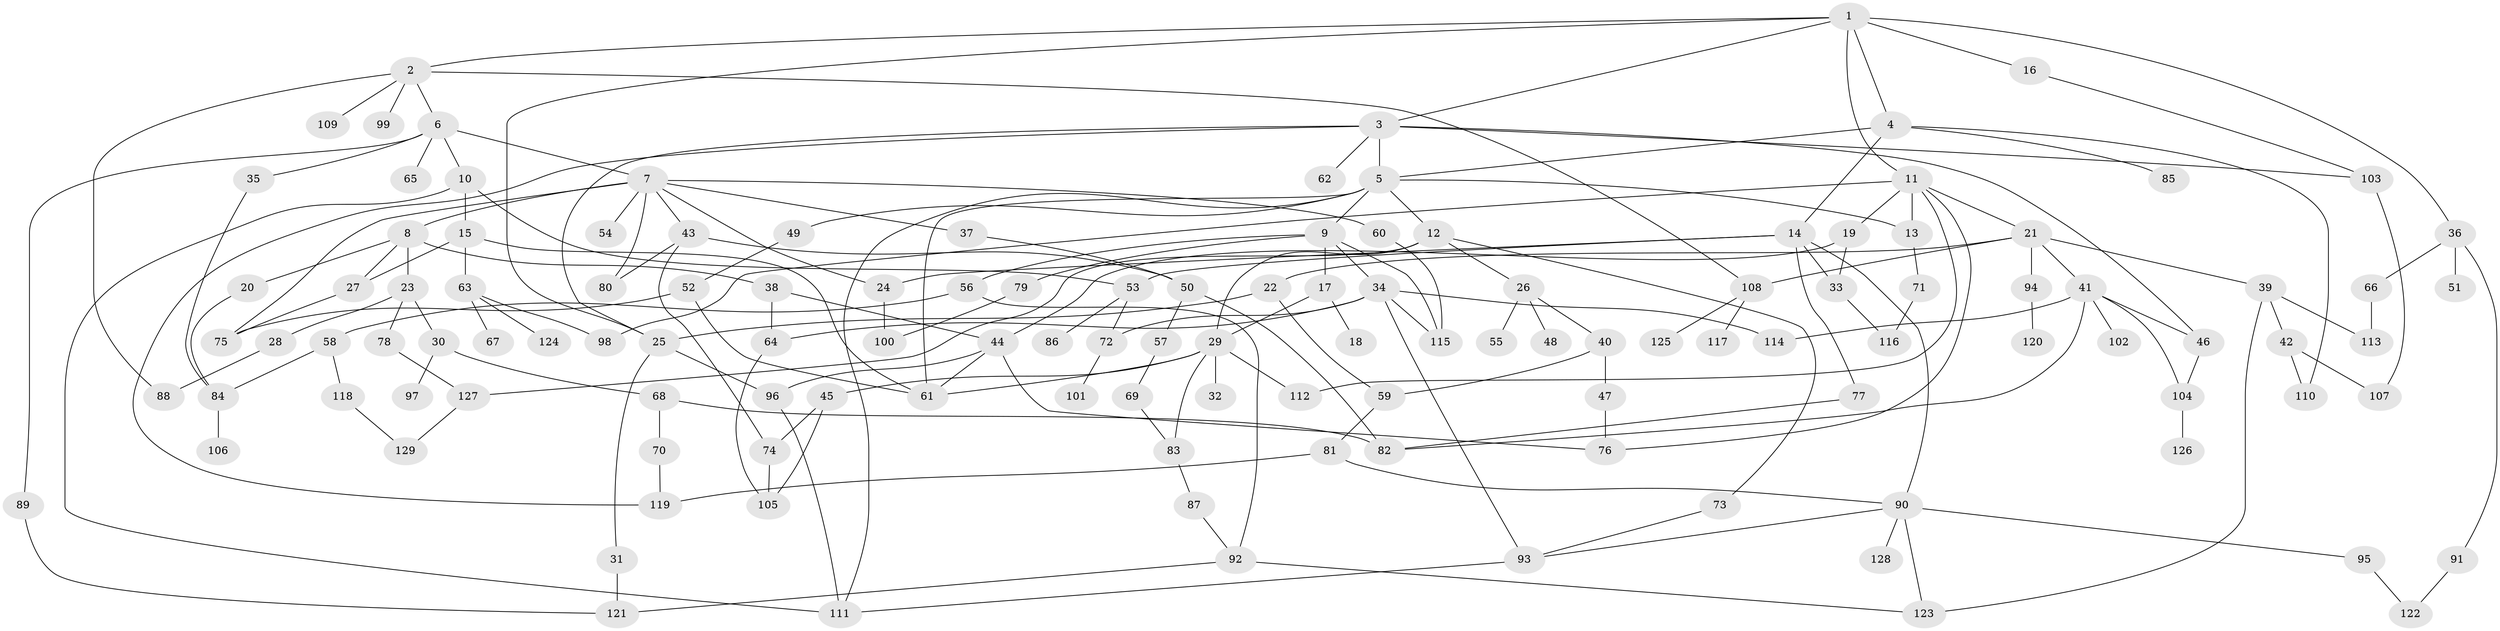 // Generated by graph-tools (version 1.1) at 2025/10/02/27/25 16:10:55]
// undirected, 129 vertices, 192 edges
graph export_dot {
graph [start="1"]
  node [color=gray90,style=filled];
  1;
  2;
  3;
  4;
  5;
  6;
  7;
  8;
  9;
  10;
  11;
  12;
  13;
  14;
  15;
  16;
  17;
  18;
  19;
  20;
  21;
  22;
  23;
  24;
  25;
  26;
  27;
  28;
  29;
  30;
  31;
  32;
  33;
  34;
  35;
  36;
  37;
  38;
  39;
  40;
  41;
  42;
  43;
  44;
  45;
  46;
  47;
  48;
  49;
  50;
  51;
  52;
  53;
  54;
  55;
  56;
  57;
  58;
  59;
  60;
  61;
  62;
  63;
  64;
  65;
  66;
  67;
  68;
  69;
  70;
  71;
  72;
  73;
  74;
  75;
  76;
  77;
  78;
  79;
  80;
  81;
  82;
  83;
  84;
  85;
  86;
  87;
  88;
  89;
  90;
  91;
  92;
  93;
  94;
  95;
  96;
  97;
  98;
  99;
  100;
  101;
  102;
  103;
  104;
  105;
  106;
  107;
  108;
  109;
  110;
  111;
  112;
  113;
  114;
  115;
  116;
  117;
  118;
  119;
  120;
  121;
  122;
  123;
  124;
  125;
  126;
  127;
  128;
  129;
  1 -- 2;
  1 -- 3;
  1 -- 4;
  1 -- 11;
  1 -- 16;
  1 -- 36;
  1 -- 25;
  2 -- 6;
  2 -- 99;
  2 -- 109;
  2 -- 108;
  2 -- 88;
  3 -- 62;
  3 -- 119;
  3 -- 25;
  3 -- 5;
  3 -- 46;
  3 -- 103;
  4 -- 5;
  4 -- 14;
  4 -- 85;
  4 -- 110;
  5 -- 9;
  5 -- 12;
  5 -- 13;
  5 -- 49;
  5 -- 111;
  5 -- 61;
  6 -- 7;
  6 -- 10;
  6 -- 35;
  6 -- 65;
  6 -- 89;
  7 -- 8;
  7 -- 37;
  7 -- 43;
  7 -- 54;
  7 -- 60;
  7 -- 75;
  7 -- 80;
  7 -- 24;
  8 -- 20;
  8 -- 23;
  8 -- 38;
  8 -- 27;
  9 -- 17;
  9 -- 34;
  9 -- 56;
  9 -- 79;
  9 -- 115;
  10 -- 15;
  10 -- 53;
  10 -- 111;
  11 -- 19;
  11 -- 21;
  11 -- 98;
  11 -- 112;
  11 -- 76;
  11 -- 13;
  12 -- 26;
  12 -- 73;
  12 -- 127;
  12 -- 29;
  13 -- 71;
  14 -- 24;
  14 -- 77;
  14 -- 90;
  14 -- 33;
  14 -- 53;
  15 -- 27;
  15 -- 61;
  15 -- 63;
  16 -- 103;
  17 -- 18;
  17 -- 29;
  19 -- 33;
  19 -- 44;
  20 -- 84;
  21 -- 22;
  21 -- 39;
  21 -- 41;
  21 -- 94;
  21 -- 108;
  22 -- 25;
  22 -- 59;
  23 -- 28;
  23 -- 30;
  23 -- 78;
  24 -- 100;
  25 -- 31;
  25 -- 96;
  26 -- 40;
  26 -- 48;
  26 -- 55;
  27 -- 75;
  28 -- 88;
  29 -- 32;
  29 -- 45;
  29 -- 83;
  29 -- 112;
  29 -- 61;
  30 -- 68;
  30 -- 97;
  31 -- 121;
  33 -- 116;
  34 -- 72;
  34 -- 114;
  34 -- 64;
  34 -- 93;
  34 -- 115;
  35 -- 84;
  36 -- 51;
  36 -- 66;
  36 -- 91;
  37 -- 50;
  38 -- 44;
  38 -- 64;
  39 -- 42;
  39 -- 123;
  39 -- 113;
  40 -- 47;
  40 -- 59;
  41 -- 46;
  41 -- 102;
  41 -- 114;
  41 -- 104;
  41 -- 82;
  42 -- 107;
  42 -- 110;
  43 -- 80;
  43 -- 50;
  43 -- 74;
  44 -- 96;
  44 -- 76;
  44 -- 61;
  45 -- 74;
  45 -- 105;
  46 -- 104;
  47 -- 76;
  49 -- 52;
  50 -- 57;
  50 -- 82;
  52 -- 61;
  52 -- 75;
  53 -- 86;
  53 -- 72;
  56 -- 58;
  56 -- 92;
  57 -- 69;
  58 -- 84;
  58 -- 118;
  59 -- 81;
  60 -- 115;
  63 -- 67;
  63 -- 98;
  63 -- 124;
  64 -- 105;
  66 -- 113;
  68 -- 70;
  68 -- 82;
  69 -- 83;
  70 -- 119;
  71 -- 116;
  72 -- 101;
  73 -- 93;
  74 -- 105;
  77 -- 82;
  78 -- 127;
  79 -- 100;
  81 -- 90;
  81 -- 119;
  83 -- 87;
  84 -- 106;
  87 -- 92;
  89 -- 121;
  90 -- 93;
  90 -- 95;
  90 -- 128;
  90 -- 123;
  91 -- 122;
  92 -- 121;
  92 -- 123;
  93 -- 111;
  94 -- 120;
  95 -- 122;
  96 -- 111;
  103 -- 107;
  104 -- 126;
  108 -- 117;
  108 -- 125;
  118 -- 129;
  127 -- 129;
}
